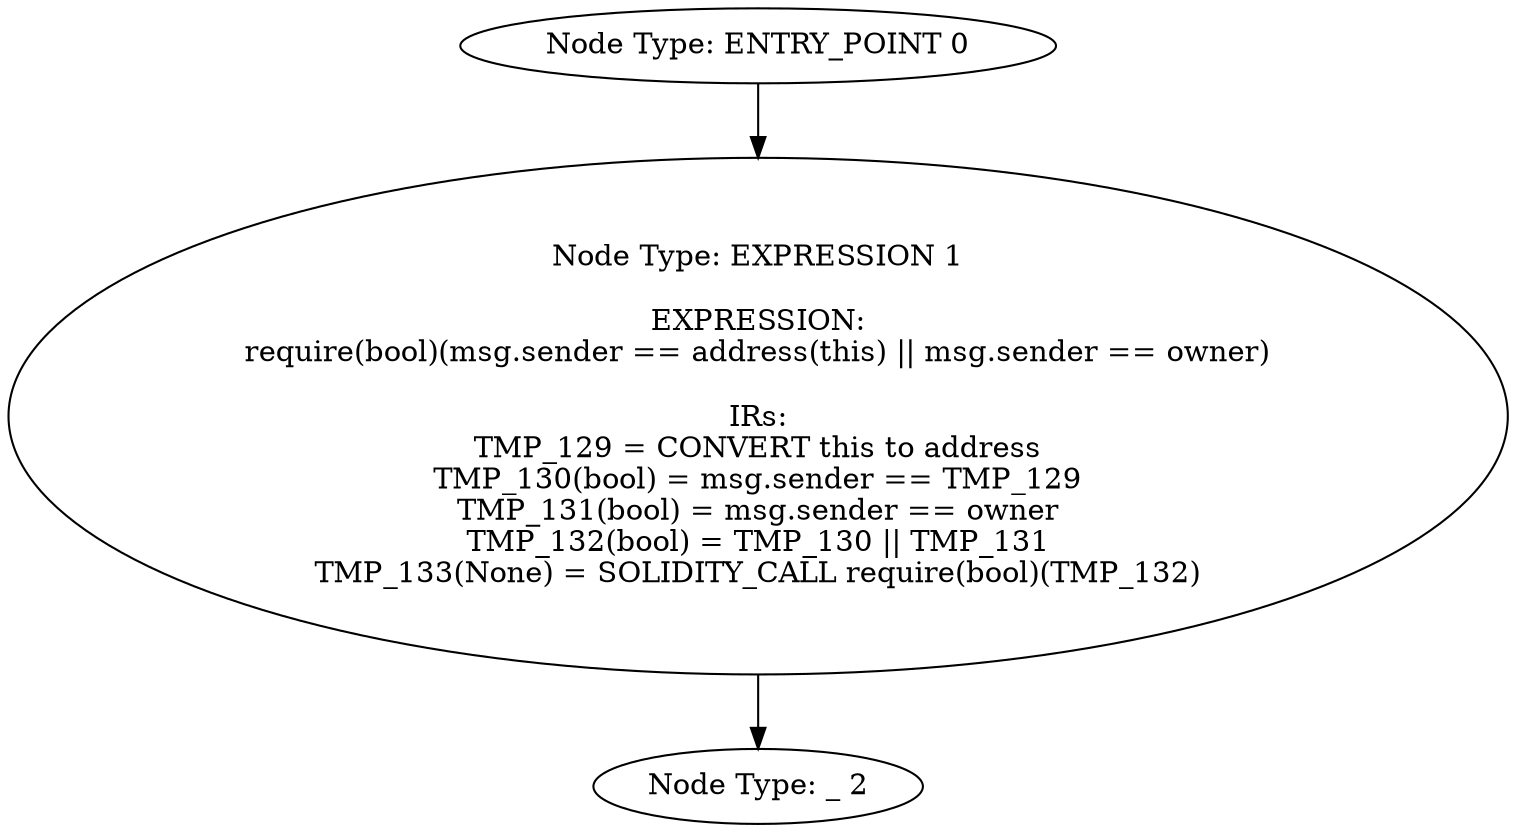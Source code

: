 digraph{
0[label="Node Type: ENTRY_POINT 0
"];
0->1;
1[label="Node Type: EXPRESSION 1

EXPRESSION:
require(bool)(msg.sender == address(this) || msg.sender == owner)

IRs:
TMP_129 = CONVERT this to address
TMP_130(bool) = msg.sender == TMP_129
TMP_131(bool) = msg.sender == owner
TMP_132(bool) = TMP_130 || TMP_131
TMP_133(None) = SOLIDITY_CALL require(bool)(TMP_132)"];
1->2;
2[label="Node Type: _ 2
"];
}
